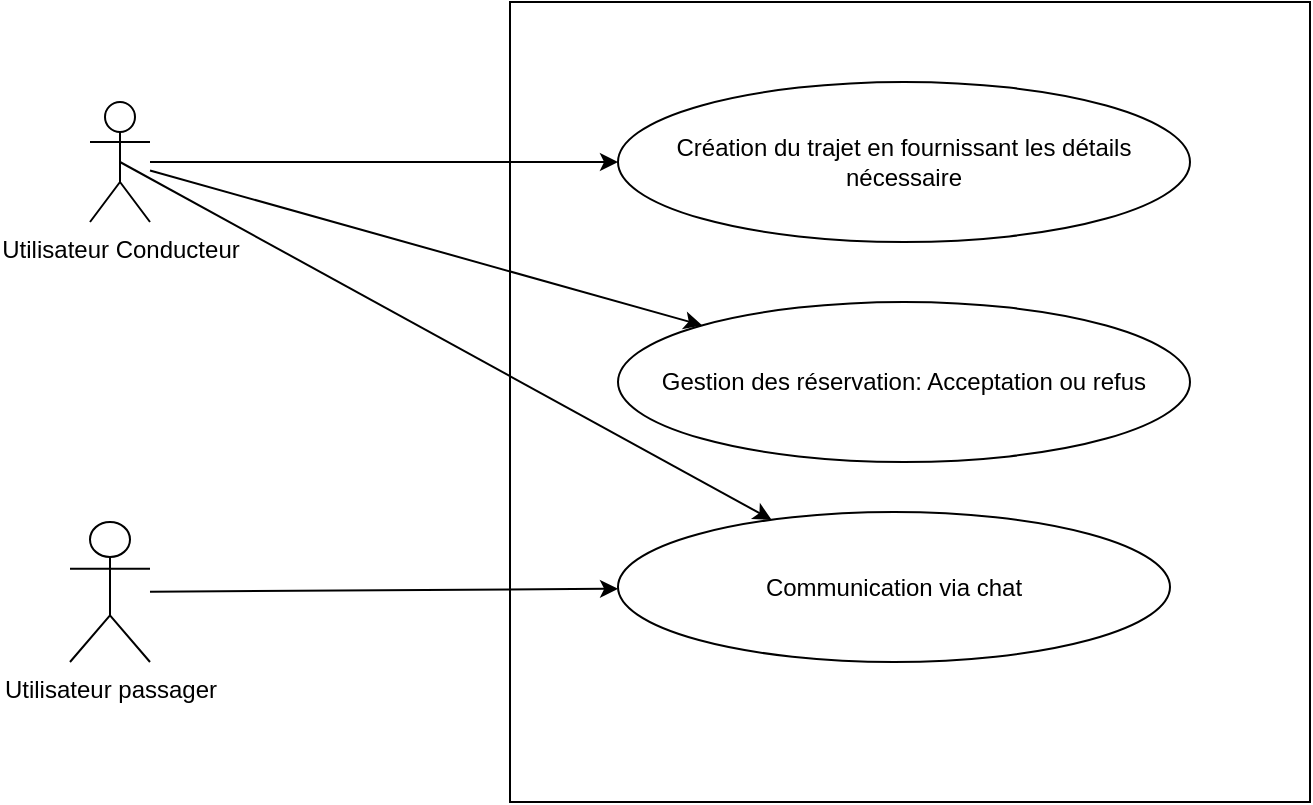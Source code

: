 <mxfile version="23.1.1" type="device">
  <diagram name="Page-1" id="knc1RNcQzzSflKJc_RKF">
    <mxGraphModel dx="934" dy="505" grid="1" gridSize="10" guides="1" tooltips="1" connect="1" arrows="1" fold="1" page="1" pageScale="1" pageWidth="827" pageHeight="1169" math="0" shadow="0">
      <root>
        <mxCell id="0" />
        <mxCell id="1" parent="0" />
        <mxCell id="ahp40U2wK3Om7UOoCmQn-1" value="" style="whiteSpace=wrap;html=1;aspect=fixed;" vertex="1" parent="1">
          <mxGeometry x="360" y="60" width="400" height="400" as="geometry" />
        </mxCell>
        <mxCell id="ahp40U2wK3Om7UOoCmQn-2" value="Utilisateur Conducteur" style="shape=umlActor;verticalLabelPosition=bottom;verticalAlign=top;html=1;outlineConnect=0;" vertex="1" parent="1">
          <mxGeometry x="150" y="110" width="30" height="60" as="geometry" />
        </mxCell>
        <mxCell id="ahp40U2wK3Om7UOoCmQn-3" value="Création du trajet en fournissant les détails nécessaire" style="ellipse;whiteSpace=wrap;html=1;" vertex="1" parent="1">
          <mxGeometry x="414" y="100" width="286" height="80" as="geometry" />
        </mxCell>
        <mxCell id="ahp40U2wK3Om7UOoCmQn-4" value="Gestion des réservation: Acceptation ou refus" style="ellipse;whiteSpace=wrap;html=1;" vertex="1" parent="1">
          <mxGeometry x="414" y="210" width="286" height="80" as="geometry" />
        </mxCell>
        <mxCell id="ahp40U2wK3Om7UOoCmQn-5" value="Utilisateur passager" style="shape=umlActor;verticalLabelPosition=bottom;verticalAlign=top;html=1;outlineConnect=0;" vertex="1" parent="1">
          <mxGeometry x="140" y="320" width="40" height="70" as="geometry" />
        </mxCell>
        <mxCell id="ahp40U2wK3Om7UOoCmQn-6" value="Communication via chat" style="ellipse;whiteSpace=wrap;html=1;" vertex="1" parent="1">
          <mxGeometry x="414" y="315" width="276" height="75" as="geometry" />
        </mxCell>
        <mxCell id="ahp40U2wK3Om7UOoCmQn-7" value="" style="endArrow=classic;html=1;rounded=0;" edge="1" parent="1" source="ahp40U2wK3Om7UOoCmQn-2" target="ahp40U2wK3Om7UOoCmQn-3">
          <mxGeometry width="50" height="50" relative="1" as="geometry">
            <mxPoint x="390" y="290" as="sourcePoint" />
            <mxPoint x="440" y="240" as="targetPoint" />
          </mxGeometry>
        </mxCell>
        <mxCell id="ahp40U2wK3Om7UOoCmQn-8" value="" style="endArrow=classic;html=1;rounded=0;" edge="1" parent="1" source="ahp40U2wK3Om7UOoCmQn-2" target="ahp40U2wK3Om7UOoCmQn-4">
          <mxGeometry width="50" height="50" relative="1" as="geometry">
            <mxPoint x="190" y="150" as="sourcePoint" />
            <mxPoint x="424" y="150" as="targetPoint" />
          </mxGeometry>
        </mxCell>
        <mxCell id="ahp40U2wK3Om7UOoCmQn-9" value="" style="endArrow=classic;html=1;rounded=0;exitX=0.5;exitY=0.5;exitDx=0;exitDy=0;exitPerimeter=0;" edge="1" parent="1" source="ahp40U2wK3Om7UOoCmQn-2" target="ahp40U2wK3Om7UOoCmQn-6">
          <mxGeometry width="50" height="50" relative="1" as="geometry">
            <mxPoint x="190" y="154" as="sourcePoint" />
            <mxPoint x="466" y="232" as="targetPoint" />
          </mxGeometry>
        </mxCell>
        <mxCell id="ahp40U2wK3Om7UOoCmQn-10" value="" style="endArrow=classic;html=1;rounded=0;" edge="1" parent="1" source="ahp40U2wK3Om7UOoCmQn-5" target="ahp40U2wK3Om7UOoCmQn-6">
          <mxGeometry width="50" height="50" relative="1" as="geometry">
            <mxPoint x="200" y="352" as="sourcePoint" />
            <mxPoint x="434" y="352" as="targetPoint" />
          </mxGeometry>
        </mxCell>
      </root>
    </mxGraphModel>
  </diagram>
</mxfile>
